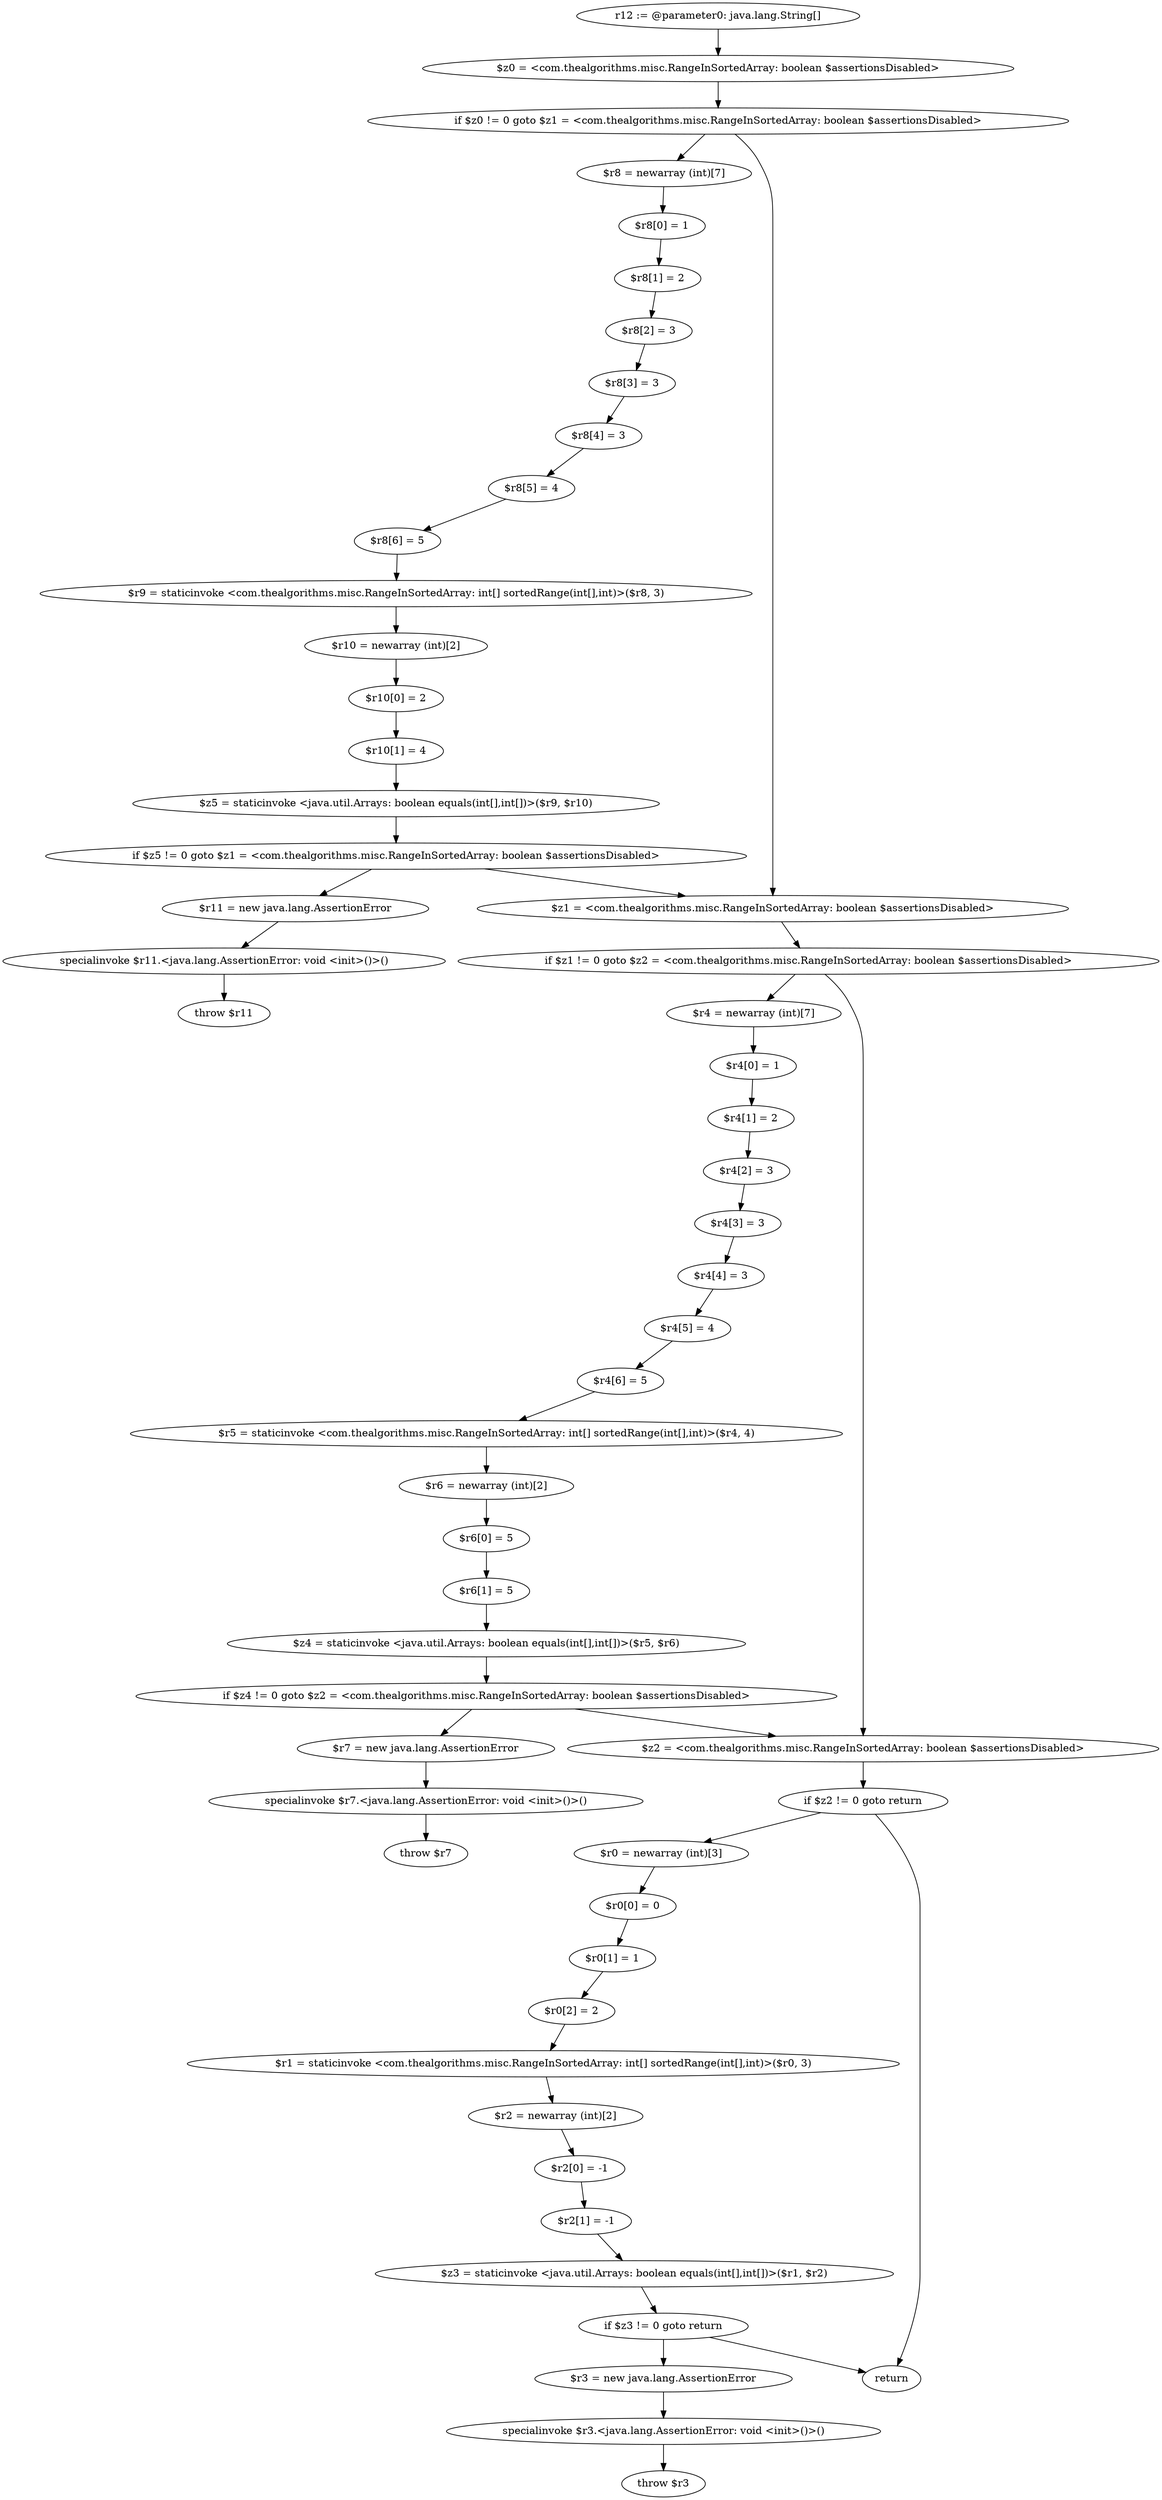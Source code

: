 digraph "unitGraph" {
    "r12 := @parameter0: java.lang.String[]"
    "$z0 = <com.thealgorithms.misc.RangeInSortedArray: boolean $assertionsDisabled>"
    "if $z0 != 0 goto $z1 = <com.thealgorithms.misc.RangeInSortedArray: boolean $assertionsDisabled>"
    "$r8 = newarray (int)[7]"
    "$r8[0] = 1"
    "$r8[1] = 2"
    "$r8[2] = 3"
    "$r8[3] = 3"
    "$r8[4] = 3"
    "$r8[5] = 4"
    "$r8[6] = 5"
    "$r9 = staticinvoke <com.thealgorithms.misc.RangeInSortedArray: int[] sortedRange(int[],int)>($r8, 3)"
    "$r10 = newarray (int)[2]"
    "$r10[0] = 2"
    "$r10[1] = 4"
    "$z5 = staticinvoke <java.util.Arrays: boolean equals(int[],int[])>($r9, $r10)"
    "if $z5 != 0 goto $z1 = <com.thealgorithms.misc.RangeInSortedArray: boolean $assertionsDisabled>"
    "$r11 = new java.lang.AssertionError"
    "specialinvoke $r11.<java.lang.AssertionError: void <init>()>()"
    "throw $r11"
    "$z1 = <com.thealgorithms.misc.RangeInSortedArray: boolean $assertionsDisabled>"
    "if $z1 != 0 goto $z2 = <com.thealgorithms.misc.RangeInSortedArray: boolean $assertionsDisabled>"
    "$r4 = newarray (int)[7]"
    "$r4[0] = 1"
    "$r4[1] = 2"
    "$r4[2] = 3"
    "$r4[3] = 3"
    "$r4[4] = 3"
    "$r4[5] = 4"
    "$r4[6] = 5"
    "$r5 = staticinvoke <com.thealgorithms.misc.RangeInSortedArray: int[] sortedRange(int[],int)>($r4, 4)"
    "$r6 = newarray (int)[2]"
    "$r6[0] = 5"
    "$r6[1] = 5"
    "$z4 = staticinvoke <java.util.Arrays: boolean equals(int[],int[])>($r5, $r6)"
    "if $z4 != 0 goto $z2 = <com.thealgorithms.misc.RangeInSortedArray: boolean $assertionsDisabled>"
    "$r7 = new java.lang.AssertionError"
    "specialinvoke $r7.<java.lang.AssertionError: void <init>()>()"
    "throw $r7"
    "$z2 = <com.thealgorithms.misc.RangeInSortedArray: boolean $assertionsDisabled>"
    "if $z2 != 0 goto return"
    "$r0 = newarray (int)[3]"
    "$r0[0] = 0"
    "$r0[1] = 1"
    "$r0[2] = 2"
    "$r1 = staticinvoke <com.thealgorithms.misc.RangeInSortedArray: int[] sortedRange(int[],int)>($r0, 3)"
    "$r2 = newarray (int)[2]"
    "$r2[0] = -1"
    "$r2[1] = -1"
    "$z3 = staticinvoke <java.util.Arrays: boolean equals(int[],int[])>($r1, $r2)"
    "if $z3 != 0 goto return"
    "$r3 = new java.lang.AssertionError"
    "specialinvoke $r3.<java.lang.AssertionError: void <init>()>()"
    "throw $r3"
    "return"
    "r12 := @parameter0: java.lang.String[]"->"$z0 = <com.thealgorithms.misc.RangeInSortedArray: boolean $assertionsDisabled>";
    "$z0 = <com.thealgorithms.misc.RangeInSortedArray: boolean $assertionsDisabled>"->"if $z0 != 0 goto $z1 = <com.thealgorithms.misc.RangeInSortedArray: boolean $assertionsDisabled>";
    "if $z0 != 0 goto $z1 = <com.thealgorithms.misc.RangeInSortedArray: boolean $assertionsDisabled>"->"$r8 = newarray (int)[7]";
    "if $z0 != 0 goto $z1 = <com.thealgorithms.misc.RangeInSortedArray: boolean $assertionsDisabled>"->"$z1 = <com.thealgorithms.misc.RangeInSortedArray: boolean $assertionsDisabled>";
    "$r8 = newarray (int)[7]"->"$r8[0] = 1";
    "$r8[0] = 1"->"$r8[1] = 2";
    "$r8[1] = 2"->"$r8[2] = 3";
    "$r8[2] = 3"->"$r8[3] = 3";
    "$r8[3] = 3"->"$r8[4] = 3";
    "$r8[4] = 3"->"$r8[5] = 4";
    "$r8[5] = 4"->"$r8[6] = 5";
    "$r8[6] = 5"->"$r9 = staticinvoke <com.thealgorithms.misc.RangeInSortedArray: int[] sortedRange(int[],int)>($r8, 3)";
    "$r9 = staticinvoke <com.thealgorithms.misc.RangeInSortedArray: int[] sortedRange(int[],int)>($r8, 3)"->"$r10 = newarray (int)[2]";
    "$r10 = newarray (int)[2]"->"$r10[0] = 2";
    "$r10[0] = 2"->"$r10[1] = 4";
    "$r10[1] = 4"->"$z5 = staticinvoke <java.util.Arrays: boolean equals(int[],int[])>($r9, $r10)";
    "$z5 = staticinvoke <java.util.Arrays: boolean equals(int[],int[])>($r9, $r10)"->"if $z5 != 0 goto $z1 = <com.thealgorithms.misc.RangeInSortedArray: boolean $assertionsDisabled>";
    "if $z5 != 0 goto $z1 = <com.thealgorithms.misc.RangeInSortedArray: boolean $assertionsDisabled>"->"$r11 = new java.lang.AssertionError";
    "if $z5 != 0 goto $z1 = <com.thealgorithms.misc.RangeInSortedArray: boolean $assertionsDisabled>"->"$z1 = <com.thealgorithms.misc.RangeInSortedArray: boolean $assertionsDisabled>";
    "$r11 = new java.lang.AssertionError"->"specialinvoke $r11.<java.lang.AssertionError: void <init>()>()";
    "specialinvoke $r11.<java.lang.AssertionError: void <init>()>()"->"throw $r11";
    "$z1 = <com.thealgorithms.misc.RangeInSortedArray: boolean $assertionsDisabled>"->"if $z1 != 0 goto $z2 = <com.thealgorithms.misc.RangeInSortedArray: boolean $assertionsDisabled>";
    "if $z1 != 0 goto $z2 = <com.thealgorithms.misc.RangeInSortedArray: boolean $assertionsDisabled>"->"$r4 = newarray (int)[7]";
    "if $z1 != 0 goto $z2 = <com.thealgorithms.misc.RangeInSortedArray: boolean $assertionsDisabled>"->"$z2 = <com.thealgorithms.misc.RangeInSortedArray: boolean $assertionsDisabled>";
    "$r4 = newarray (int)[7]"->"$r4[0] = 1";
    "$r4[0] = 1"->"$r4[1] = 2";
    "$r4[1] = 2"->"$r4[2] = 3";
    "$r4[2] = 3"->"$r4[3] = 3";
    "$r4[3] = 3"->"$r4[4] = 3";
    "$r4[4] = 3"->"$r4[5] = 4";
    "$r4[5] = 4"->"$r4[6] = 5";
    "$r4[6] = 5"->"$r5 = staticinvoke <com.thealgorithms.misc.RangeInSortedArray: int[] sortedRange(int[],int)>($r4, 4)";
    "$r5 = staticinvoke <com.thealgorithms.misc.RangeInSortedArray: int[] sortedRange(int[],int)>($r4, 4)"->"$r6 = newarray (int)[2]";
    "$r6 = newarray (int)[2]"->"$r6[0] = 5";
    "$r6[0] = 5"->"$r6[1] = 5";
    "$r6[1] = 5"->"$z4 = staticinvoke <java.util.Arrays: boolean equals(int[],int[])>($r5, $r6)";
    "$z4 = staticinvoke <java.util.Arrays: boolean equals(int[],int[])>($r5, $r6)"->"if $z4 != 0 goto $z2 = <com.thealgorithms.misc.RangeInSortedArray: boolean $assertionsDisabled>";
    "if $z4 != 0 goto $z2 = <com.thealgorithms.misc.RangeInSortedArray: boolean $assertionsDisabled>"->"$r7 = new java.lang.AssertionError";
    "if $z4 != 0 goto $z2 = <com.thealgorithms.misc.RangeInSortedArray: boolean $assertionsDisabled>"->"$z2 = <com.thealgorithms.misc.RangeInSortedArray: boolean $assertionsDisabled>";
    "$r7 = new java.lang.AssertionError"->"specialinvoke $r7.<java.lang.AssertionError: void <init>()>()";
    "specialinvoke $r7.<java.lang.AssertionError: void <init>()>()"->"throw $r7";
    "$z2 = <com.thealgorithms.misc.RangeInSortedArray: boolean $assertionsDisabled>"->"if $z2 != 0 goto return";
    "if $z2 != 0 goto return"->"$r0 = newarray (int)[3]";
    "if $z2 != 0 goto return"->"return";
    "$r0 = newarray (int)[3]"->"$r0[0] = 0";
    "$r0[0] = 0"->"$r0[1] = 1";
    "$r0[1] = 1"->"$r0[2] = 2";
    "$r0[2] = 2"->"$r1 = staticinvoke <com.thealgorithms.misc.RangeInSortedArray: int[] sortedRange(int[],int)>($r0, 3)";
    "$r1 = staticinvoke <com.thealgorithms.misc.RangeInSortedArray: int[] sortedRange(int[],int)>($r0, 3)"->"$r2 = newarray (int)[2]";
    "$r2 = newarray (int)[2]"->"$r2[0] = -1";
    "$r2[0] = -1"->"$r2[1] = -1";
    "$r2[1] = -1"->"$z3 = staticinvoke <java.util.Arrays: boolean equals(int[],int[])>($r1, $r2)";
    "$z3 = staticinvoke <java.util.Arrays: boolean equals(int[],int[])>($r1, $r2)"->"if $z3 != 0 goto return";
    "if $z3 != 0 goto return"->"$r3 = new java.lang.AssertionError";
    "if $z3 != 0 goto return"->"return";
    "$r3 = new java.lang.AssertionError"->"specialinvoke $r3.<java.lang.AssertionError: void <init>()>()";
    "specialinvoke $r3.<java.lang.AssertionError: void <init>()>()"->"throw $r3";
}
